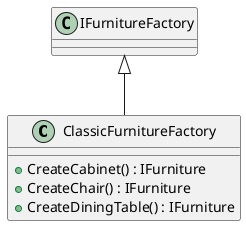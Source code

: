 @startuml
class ClassicFurnitureFactory {
    + CreateCabinet() : IFurniture
    + CreateChair() : IFurniture
    + CreateDiningTable() : IFurniture
}
IFurnitureFactory <|-- ClassicFurnitureFactory
@enduml
